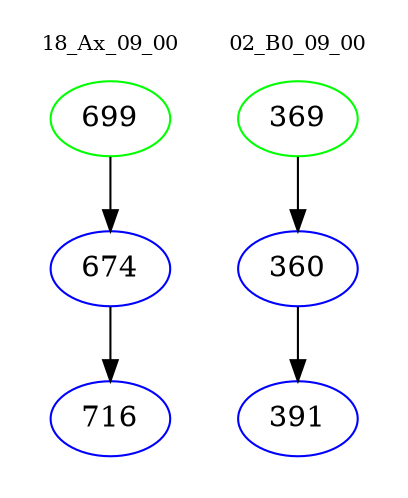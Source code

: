 digraph{
subgraph cluster_0 {
color = white
label = "18_Ax_09_00";
fontsize=10;
T0_699 [label="699", color="green"]
T0_699 -> T0_674 [color="black"]
T0_674 [label="674", color="blue"]
T0_674 -> T0_716 [color="black"]
T0_716 [label="716", color="blue"]
}
subgraph cluster_1 {
color = white
label = "02_B0_09_00";
fontsize=10;
T1_369 [label="369", color="green"]
T1_369 -> T1_360 [color="black"]
T1_360 [label="360", color="blue"]
T1_360 -> T1_391 [color="black"]
T1_391 [label="391", color="blue"]
}
}
